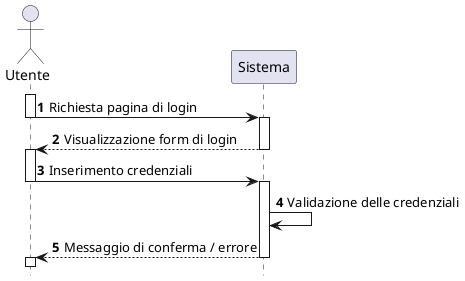 
  ┌─┐
  ║"│
  └┬┘
  ┌┼┐
   │                             ┌───────┐
  ┌┴┐                            │Sistema│
Utente                           └───┬───┘
 ┌┴┐  1 Richiesta pagina di login   ┌┴┐
 │ │ ─────────────────────────────> │ │
 └┬┘                                │ │
  │ 2 Visualizzazione form di login │ │
  │ <─ ─ ─ ─ ─ ─ ─ ─ ─ ─ ─ ─ ─ ─ ─ ─│ │
  │                                 └┬┘
  │    3 Inserimento credenziali     │
  │ ────────────────────────────────>│
  │                                  │
  │                                  ────┐
  │                                      │ <b>4</b>
  │                                  <───┘ Validazione delle credenziali
  │
  │                                  │
 ┌┴┐5 Messaggio di conferma / errore │
 │ │ <─ ─ ─ ─ ─ ─ ─ ─ ─ ─ ─ ─ ─ ─ ─ ─│
 └┬┘                                 │

@startuml
hide footbox
autonumber 
Actor Utente
activate Utente
Utente -> Sistema   :   Richiesta pagina di login
deactivate Utente
activate Sistema
Utente <-- Sistema  :   Visualizzazione form di login    
deactivate Sistema
activate Utente
Utente -> Sistema   :   Inserimento credenziali
deactivate Utente
activate Sistema
Sistema -> Sistema  :   Validazione delle credenziali
Utente <-- Sistema  :   Messaggio di conferma / errore
deactivate Sistema
activate Utente
deactivate Utente
@enduml
